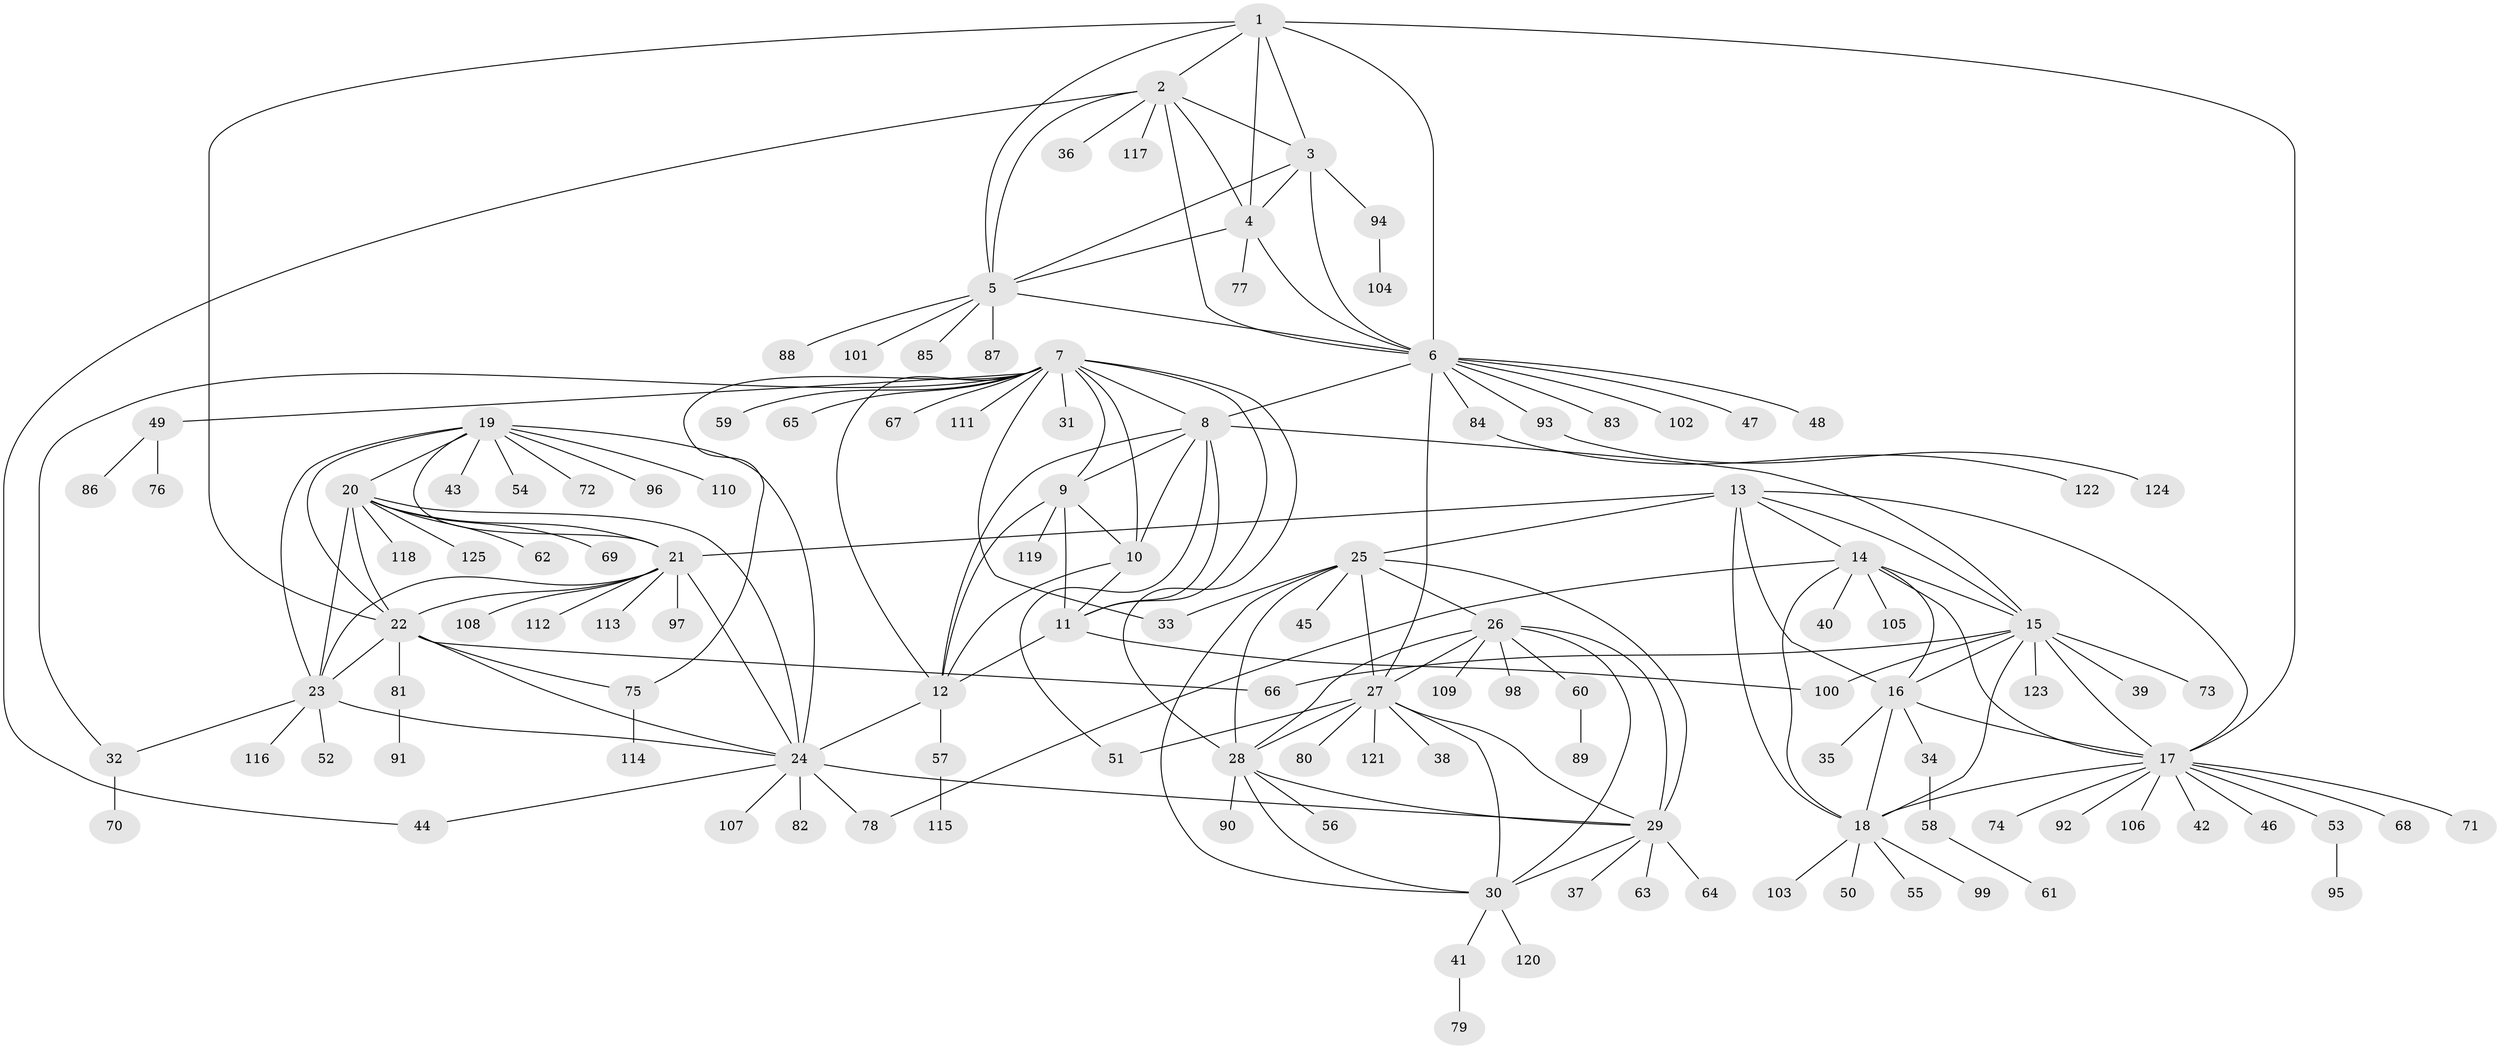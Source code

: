 // coarse degree distribution, {7: 0.034482758620689655, 4: 0.034482758620689655, 14: 0.022988505747126436, 6: 0.011494252873563218, 9: 0.022988505747126436, 11: 0.011494252873563218, 1: 0.8045977011494253, 2: 0.034482758620689655, 15: 0.011494252873563218, 19: 0.011494252873563218}
// Generated by graph-tools (version 1.1) at 2025/58/03/04/25 21:58:14]
// undirected, 125 vertices, 188 edges
graph export_dot {
graph [start="1"]
  node [color=gray90,style=filled];
  1;
  2;
  3;
  4;
  5;
  6;
  7;
  8;
  9;
  10;
  11;
  12;
  13;
  14;
  15;
  16;
  17;
  18;
  19;
  20;
  21;
  22;
  23;
  24;
  25;
  26;
  27;
  28;
  29;
  30;
  31;
  32;
  33;
  34;
  35;
  36;
  37;
  38;
  39;
  40;
  41;
  42;
  43;
  44;
  45;
  46;
  47;
  48;
  49;
  50;
  51;
  52;
  53;
  54;
  55;
  56;
  57;
  58;
  59;
  60;
  61;
  62;
  63;
  64;
  65;
  66;
  67;
  68;
  69;
  70;
  71;
  72;
  73;
  74;
  75;
  76;
  77;
  78;
  79;
  80;
  81;
  82;
  83;
  84;
  85;
  86;
  87;
  88;
  89;
  90;
  91;
  92;
  93;
  94;
  95;
  96;
  97;
  98;
  99;
  100;
  101;
  102;
  103;
  104;
  105;
  106;
  107;
  108;
  109;
  110;
  111;
  112;
  113;
  114;
  115;
  116;
  117;
  118;
  119;
  120;
  121;
  122;
  123;
  124;
  125;
  1 -- 2;
  1 -- 3;
  1 -- 4;
  1 -- 5;
  1 -- 6;
  1 -- 17;
  1 -- 22;
  2 -- 3;
  2 -- 4;
  2 -- 5;
  2 -- 6;
  2 -- 36;
  2 -- 44;
  2 -- 117;
  3 -- 4;
  3 -- 5;
  3 -- 6;
  3 -- 94;
  4 -- 5;
  4 -- 6;
  4 -- 77;
  5 -- 6;
  5 -- 85;
  5 -- 87;
  5 -- 88;
  5 -- 101;
  6 -- 8;
  6 -- 27;
  6 -- 47;
  6 -- 48;
  6 -- 83;
  6 -- 84;
  6 -- 93;
  6 -- 102;
  7 -- 8;
  7 -- 9;
  7 -- 10;
  7 -- 11;
  7 -- 12;
  7 -- 28;
  7 -- 31;
  7 -- 32;
  7 -- 33;
  7 -- 49;
  7 -- 59;
  7 -- 65;
  7 -- 67;
  7 -- 75;
  7 -- 111;
  8 -- 9;
  8 -- 10;
  8 -- 11;
  8 -- 12;
  8 -- 15;
  8 -- 51;
  9 -- 10;
  9 -- 11;
  9 -- 12;
  9 -- 119;
  10 -- 11;
  10 -- 12;
  11 -- 12;
  11 -- 100;
  12 -- 24;
  12 -- 57;
  13 -- 14;
  13 -- 15;
  13 -- 16;
  13 -- 17;
  13 -- 18;
  13 -- 21;
  13 -- 25;
  14 -- 15;
  14 -- 16;
  14 -- 17;
  14 -- 18;
  14 -- 40;
  14 -- 78;
  14 -- 105;
  15 -- 16;
  15 -- 17;
  15 -- 18;
  15 -- 39;
  15 -- 66;
  15 -- 73;
  15 -- 100;
  15 -- 123;
  16 -- 17;
  16 -- 18;
  16 -- 34;
  16 -- 35;
  17 -- 18;
  17 -- 42;
  17 -- 46;
  17 -- 53;
  17 -- 68;
  17 -- 71;
  17 -- 74;
  17 -- 92;
  17 -- 106;
  18 -- 50;
  18 -- 55;
  18 -- 99;
  18 -- 103;
  19 -- 20;
  19 -- 21;
  19 -- 22;
  19 -- 23;
  19 -- 24;
  19 -- 43;
  19 -- 54;
  19 -- 72;
  19 -- 96;
  19 -- 110;
  20 -- 21;
  20 -- 22;
  20 -- 23;
  20 -- 24;
  20 -- 62;
  20 -- 69;
  20 -- 118;
  20 -- 125;
  21 -- 22;
  21 -- 23;
  21 -- 24;
  21 -- 97;
  21 -- 108;
  21 -- 112;
  21 -- 113;
  22 -- 23;
  22 -- 24;
  22 -- 66;
  22 -- 75;
  22 -- 81;
  23 -- 24;
  23 -- 32;
  23 -- 52;
  23 -- 116;
  24 -- 29;
  24 -- 44;
  24 -- 78;
  24 -- 82;
  24 -- 107;
  25 -- 26;
  25 -- 27;
  25 -- 28;
  25 -- 29;
  25 -- 30;
  25 -- 33;
  25 -- 45;
  26 -- 27;
  26 -- 28;
  26 -- 29;
  26 -- 30;
  26 -- 60;
  26 -- 98;
  26 -- 109;
  27 -- 28;
  27 -- 29;
  27 -- 30;
  27 -- 38;
  27 -- 51;
  27 -- 80;
  27 -- 121;
  28 -- 29;
  28 -- 30;
  28 -- 56;
  28 -- 90;
  29 -- 30;
  29 -- 37;
  29 -- 63;
  29 -- 64;
  30 -- 41;
  30 -- 120;
  32 -- 70;
  34 -- 58;
  41 -- 79;
  49 -- 76;
  49 -- 86;
  53 -- 95;
  57 -- 115;
  58 -- 61;
  60 -- 89;
  75 -- 114;
  81 -- 91;
  84 -- 122;
  93 -- 124;
  94 -- 104;
}
